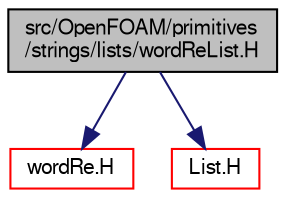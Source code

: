 digraph "src/OpenFOAM/primitives/strings/lists/wordReList.H"
{
  bgcolor="transparent";
  edge [fontname="FreeSans",fontsize="10",labelfontname="FreeSans",labelfontsize="10"];
  node [fontname="FreeSans",fontsize="10",shape=record];
  Node0 [label="src/OpenFOAM/primitives\l/strings/lists/wordReList.H",height=0.2,width=0.4,color="black", fillcolor="grey75", style="filled", fontcolor="black"];
  Node0 -> Node1 [color="midnightblue",fontsize="10",style="solid",fontname="FreeSans"];
  Node1 [label="wordRe.H",height=0.2,width=0.4,color="red",URL="$a12680.html"];
  Node0 -> Node19 [color="midnightblue",fontsize="10",style="solid",fontname="FreeSans"];
  Node19 [label="List.H",height=0.2,width=0.4,color="red",URL="$a08666.html"];
}
